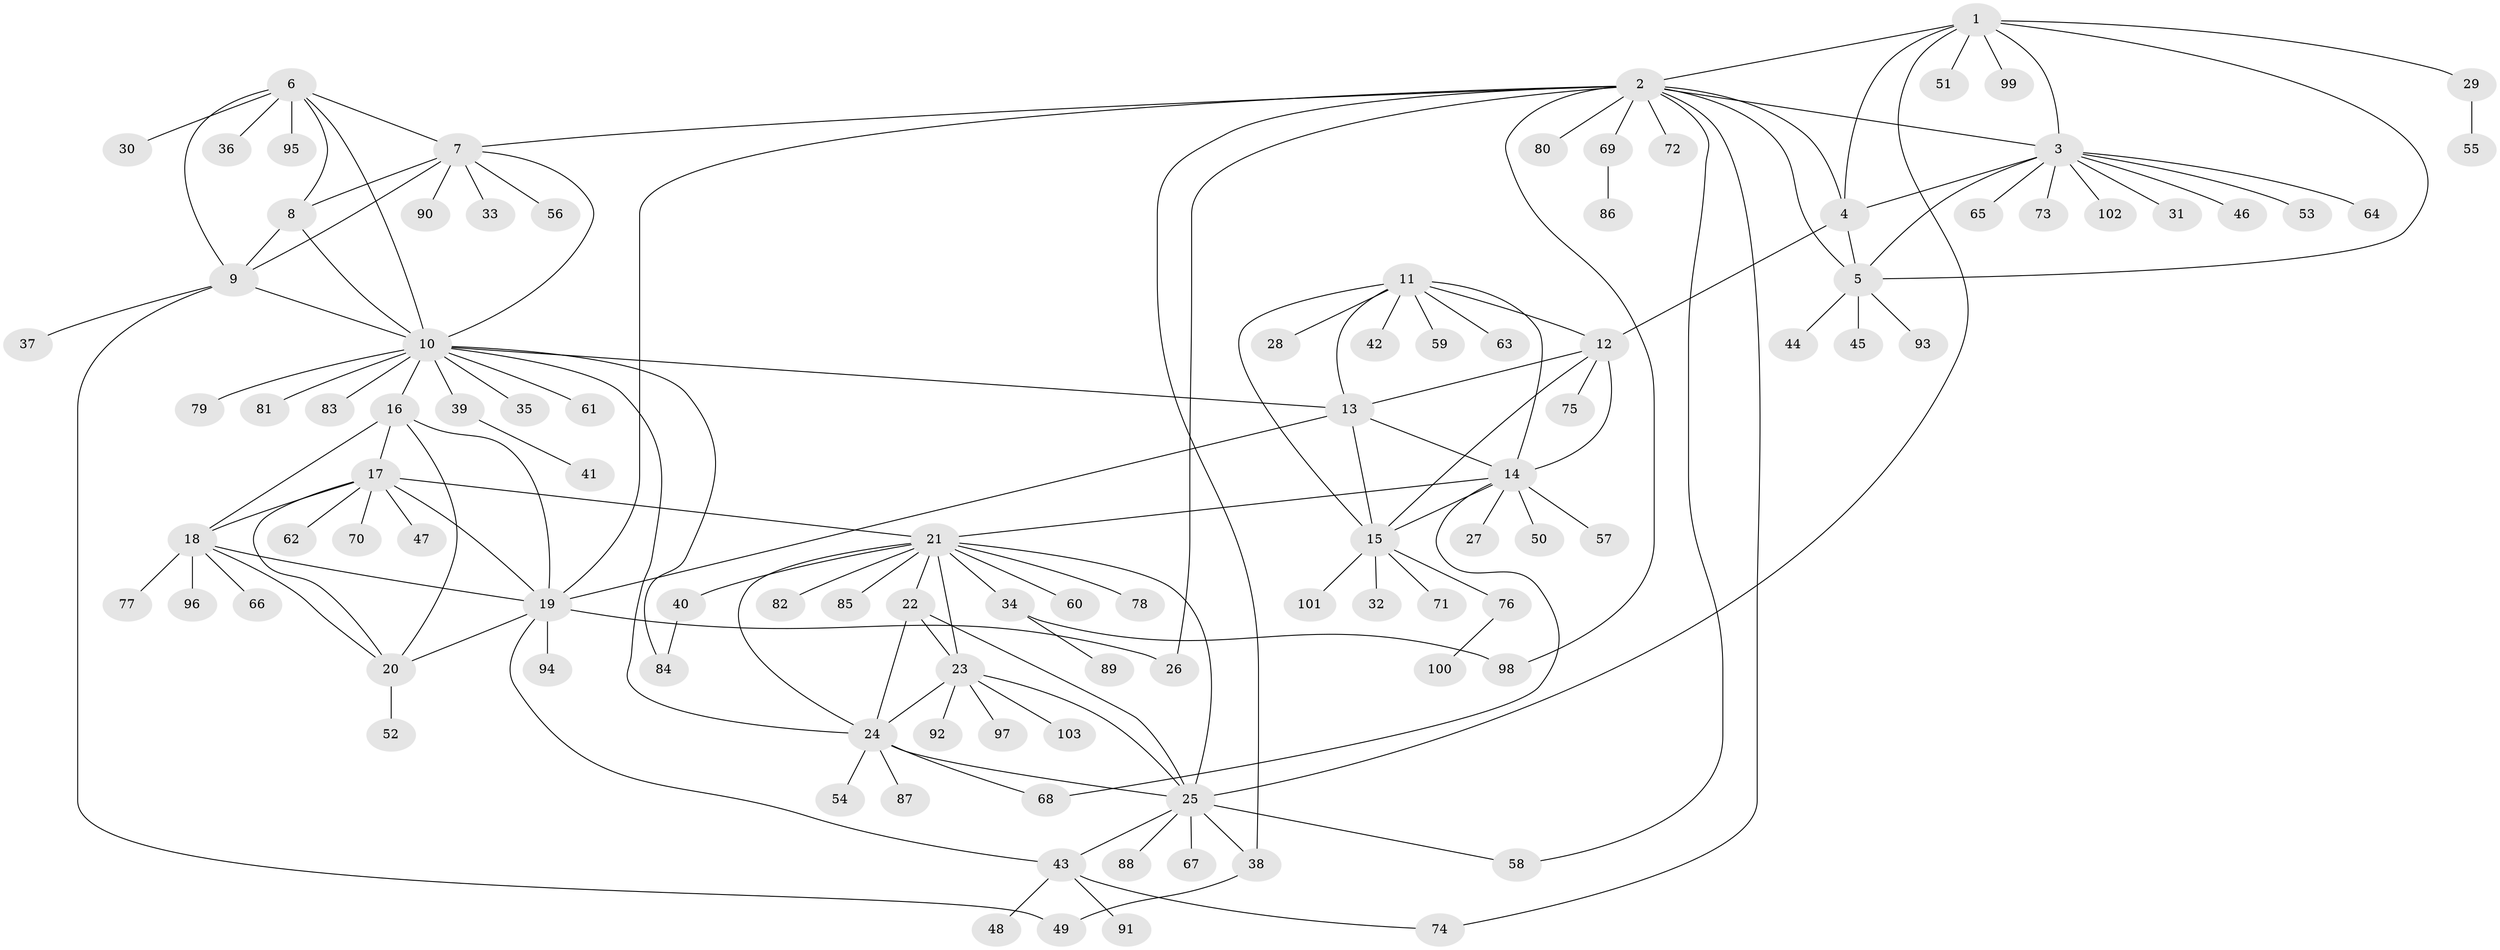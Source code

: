 // Generated by graph-tools (version 1.1) at 2025/11/02/27/25 16:11:37]
// undirected, 103 vertices, 147 edges
graph export_dot {
graph [start="1"]
  node [color=gray90,style=filled];
  1;
  2;
  3;
  4;
  5;
  6;
  7;
  8;
  9;
  10;
  11;
  12;
  13;
  14;
  15;
  16;
  17;
  18;
  19;
  20;
  21;
  22;
  23;
  24;
  25;
  26;
  27;
  28;
  29;
  30;
  31;
  32;
  33;
  34;
  35;
  36;
  37;
  38;
  39;
  40;
  41;
  42;
  43;
  44;
  45;
  46;
  47;
  48;
  49;
  50;
  51;
  52;
  53;
  54;
  55;
  56;
  57;
  58;
  59;
  60;
  61;
  62;
  63;
  64;
  65;
  66;
  67;
  68;
  69;
  70;
  71;
  72;
  73;
  74;
  75;
  76;
  77;
  78;
  79;
  80;
  81;
  82;
  83;
  84;
  85;
  86;
  87;
  88;
  89;
  90;
  91;
  92;
  93;
  94;
  95;
  96;
  97;
  98;
  99;
  100;
  101;
  102;
  103;
  1 -- 2;
  1 -- 3;
  1 -- 4;
  1 -- 5;
  1 -- 25;
  1 -- 29;
  1 -- 51;
  1 -- 99;
  2 -- 3;
  2 -- 4;
  2 -- 5;
  2 -- 7;
  2 -- 19;
  2 -- 26;
  2 -- 38;
  2 -- 58;
  2 -- 69;
  2 -- 72;
  2 -- 74;
  2 -- 80;
  2 -- 98;
  3 -- 4;
  3 -- 5;
  3 -- 31;
  3 -- 46;
  3 -- 53;
  3 -- 64;
  3 -- 65;
  3 -- 73;
  3 -- 102;
  4 -- 5;
  4 -- 12;
  5 -- 44;
  5 -- 45;
  5 -- 93;
  6 -- 7;
  6 -- 8;
  6 -- 9;
  6 -- 10;
  6 -- 30;
  6 -- 36;
  6 -- 95;
  7 -- 8;
  7 -- 9;
  7 -- 10;
  7 -- 33;
  7 -- 56;
  7 -- 90;
  8 -- 9;
  8 -- 10;
  9 -- 10;
  9 -- 37;
  9 -- 49;
  10 -- 13;
  10 -- 16;
  10 -- 24;
  10 -- 35;
  10 -- 39;
  10 -- 61;
  10 -- 79;
  10 -- 81;
  10 -- 83;
  10 -- 84;
  11 -- 12;
  11 -- 13;
  11 -- 14;
  11 -- 15;
  11 -- 28;
  11 -- 42;
  11 -- 59;
  11 -- 63;
  12 -- 13;
  12 -- 14;
  12 -- 15;
  12 -- 75;
  13 -- 14;
  13 -- 15;
  13 -- 19;
  14 -- 15;
  14 -- 21;
  14 -- 27;
  14 -- 50;
  14 -- 57;
  14 -- 68;
  15 -- 32;
  15 -- 71;
  15 -- 76;
  15 -- 101;
  16 -- 17;
  16 -- 18;
  16 -- 19;
  16 -- 20;
  17 -- 18;
  17 -- 19;
  17 -- 20;
  17 -- 21;
  17 -- 47;
  17 -- 62;
  17 -- 70;
  18 -- 19;
  18 -- 20;
  18 -- 66;
  18 -- 77;
  18 -- 96;
  19 -- 20;
  19 -- 26;
  19 -- 43;
  19 -- 94;
  20 -- 52;
  21 -- 22;
  21 -- 23;
  21 -- 24;
  21 -- 25;
  21 -- 34;
  21 -- 40;
  21 -- 60;
  21 -- 78;
  21 -- 82;
  21 -- 85;
  22 -- 23;
  22 -- 24;
  22 -- 25;
  23 -- 24;
  23 -- 25;
  23 -- 92;
  23 -- 97;
  23 -- 103;
  24 -- 25;
  24 -- 54;
  24 -- 68;
  24 -- 87;
  25 -- 38;
  25 -- 43;
  25 -- 58;
  25 -- 67;
  25 -- 88;
  29 -- 55;
  34 -- 89;
  34 -- 98;
  38 -- 49;
  39 -- 41;
  40 -- 84;
  43 -- 48;
  43 -- 74;
  43 -- 91;
  69 -- 86;
  76 -- 100;
}
